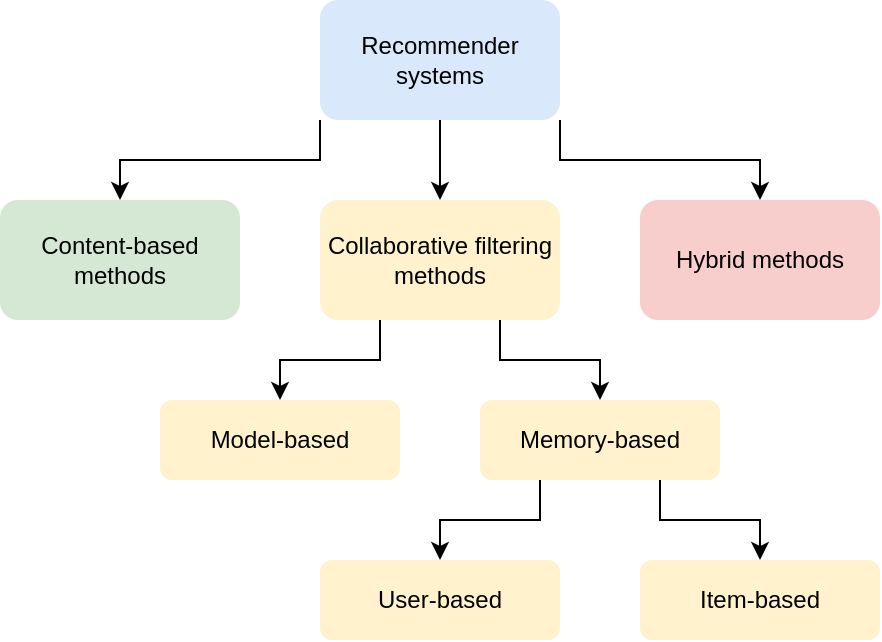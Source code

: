 <mxfile version="24.7.17">
  <diagram name="Page-1" id="uGBQgr7I4nN1QDjtOcjy">
    <mxGraphModel dx="1050" dy="577" grid="1" gridSize="10" guides="1" tooltips="1" connect="1" arrows="1" fold="1" page="1" pageScale="1" pageWidth="850" pageHeight="1100" math="0" shadow="0">
      <root>
        <mxCell id="0" />
        <mxCell id="1" parent="0" />
        <mxCell id="QRMq3N5LrS6TsU7Mpn1u-5" style="edgeStyle=orthogonalEdgeStyle;rounded=0;orthogonalLoop=1;jettySize=auto;html=1;exitX=0.5;exitY=1;exitDx=0;exitDy=0;entryX=0.5;entryY=0;entryDx=0;entryDy=0;" edge="1" parent="1" source="QRMq3N5LrS6TsU7Mpn1u-1" target="QRMq3N5LrS6TsU7Mpn1u-3">
          <mxGeometry relative="1" as="geometry" />
        </mxCell>
        <mxCell id="QRMq3N5LrS6TsU7Mpn1u-6" style="edgeStyle=orthogonalEdgeStyle;rounded=0;orthogonalLoop=1;jettySize=auto;html=1;exitX=0;exitY=1;exitDx=0;exitDy=0;entryX=0.5;entryY=0;entryDx=0;entryDy=0;" edge="1" parent="1" source="QRMq3N5LrS6TsU7Mpn1u-1" target="QRMq3N5LrS6TsU7Mpn1u-2">
          <mxGeometry relative="1" as="geometry" />
        </mxCell>
        <mxCell id="QRMq3N5LrS6TsU7Mpn1u-8" style="edgeStyle=orthogonalEdgeStyle;rounded=0;orthogonalLoop=1;jettySize=auto;html=1;exitX=1;exitY=1;exitDx=0;exitDy=0;entryX=0.5;entryY=0;entryDx=0;entryDy=0;" edge="1" parent="1" source="QRMq3N5LrS6TsU7Mpn1u-1" target="QRMq3N5LrS6TsU7Mpn1u-4">
          <mxGeometry relative="1" as="geometry" />
        </mxCell>
        <mxCell id="QRMq3N5LrS6TsU7Mpn1u-1" value="Recommender systems" style="rounded=1;whiteSpace=wrap;html=1;fillColor=#dae8fc;strokeColor=none;" vertex="1" parent="1">
          <mxGeometry x="360" y="180" width="120" height="60" as="geometry" />
        </mxCell>
        <mxCell id="QRMq3N5LrS6TsU7Mpn1u-2" value="Content-based methods" style="rounded=1;whiteSpace=wrap;html=1;fillColor=#d5e8d4;strokeColor=none;" vertex="1" parent="1">
          <mxGeometry x="200" y="280" width="120" height="60" as="geometry" />
        </mxCell>
        <mxCell id="QRMq3N5LrS6TsU7Mpn1u-13" style="edgeStyle=orthogonalEdgeStyle;rounded=0;orthogonalLoop=1;jettySize=auto;html=1;exitX=0.25;exitY=1;exitDx=0;exitDy=0;entryX=0.5;entryY=0;entryDx=0;entryDy=0;" edge="1" parent="1" source="QRMq3N5LrS6TsU7Mpn1u-3" target="QRMq3N5LrS6TsU7Mpn1u-9">
          <mxGeometry relative="1" as="geometry" />
        </mxCell>
        <mxCell id="QRMq3N5LrS6TsU7Mpn1u-14" style="edgeStyle=orthogonalEdgeStyle;rounded=0;orthogonalLoop=1;jettySize=auto;html=1;exitX=0.75;exitY=1;exitDx=0;exitDy=0;entryX=0.5;entryY=0;entryDx=0;entryDy=0;" edge="1" parent="1" source="QRMq3N5LrS6TsU7Mpn1u-3" target="QRMq3N5LrS6TsU7Mpn1u-10">
          <mxGeometry relative="1" as="geometry" />
        </mxCell>
        <mxCell id="QRMq3N5LrS6TsU7Mpn1u-3" value="Collaborative filtering methods" style="rounded=1;whiteSpace=wrap;html=1;fillColor=#fff2cc;strokeColor=none;" vertex="1" parent="1">
          <mxGeometry x="360" y="280" width="120" height="60" as="geometry" />
        </mxCell>
        <mxCell id="QRMq3N5LrS6TsU7Mpn1u-4" value="Hybrid methods" style="rounded=1;whiteSpace=wrap;html=1;fillColor=#f8cecc;strokeColor=none;" vertex="1" parent="1">
          <mxGeometry x="520" y="280" width="120" height="60" as="geometry" />
        </mxCell>
        <mxCell id="QRMq3N5LrS6TsU7Mpn1u-9" value="Model-based" style="rounded=1;whiteSpace=wrap;html=1;fillColor=#fff2cc;strokeColor=none;" vertex="1" parent="1">
          <mxGeometry x="280" y="380" width="120" height="40" as="geometry" />
        </mxCell>
        <mxCell id="QRMq3N5LrS6TsU7Mpn1u-15" style="edgeStyle=orthogonalEdgeStyle;rounded=0;orthogonalLoop=1;jettySize=auto;html=1;exitX=0.25;exitY=1;exitDx=0;exitDy=0;entryX=0.5;entryY=0;entryDx=0;entryDy=0;" edge="1" parent="1" source="QRMq3N5LrS6TsU7Mpn1u-10" target="QRMq3N5LrS6TsU7Mpn1u-11">
          <mxGeometry relative="1" as="geometry" />
        </mxCell>
        <mxCell id="QRMq3N5LrS6TsU7Mpn1u-16" style="edgeStyle=orthogonalEdgeStyle;rounded=0;orthogonalLoop=1;jettySize=auto;html=1;exitX=0.75;exitY=1;exitDx=0;exitDy=0;entryX=0.5;entryY=0;entryDx=0;entryDy=0;" edge="1" parent="1" source="QRMq3N5LrS6TsU7Mpn1u-10" target="QRMq3N5LrS6TsU7Mpn1u-12">
          <mxGeometry relative="1" as="geometry" />
        </mxCell>
        <mxCell id="QRMq3N5LrS6TsU7Mpn1u-10" value="Memory-based" style="rounded=1;whiteSpace=wrap;html=1;fillColor=#fff2cc;strokeColor=none;" vertex="1" parent="1">
          <mxGeometry x="440" y="380" width="120" height="40" as="geometry" />
        </mxCell>
        <mxCell id="QRMq3N5LrS6TsU7Mpn1u-11" value="User-based" style="rounded=1;whiteSpace=wrap;html=1;fillColor=#fff2cc;strokeColor=none;" vertex="1" parent="1">
          <mxGeometry x="360" y="460" width="120" height="40" as="geometry" />
        </mxCell>
        <mxCell id="QRMq3N5LrS6TsU7Mpn1u-12" value="Item-based" style="rounded=1;whiteSpace=wrap;html=1;fillColor=#fff2cc;strokeColor=none;" vertex="1" parent="1">
          <mxGeometry x="520" y="460" width="120" height="40" as="geometry" />
        </mxCell>
      </root>
    </mxGraphModel>
  </diagram>
</mxfile>
